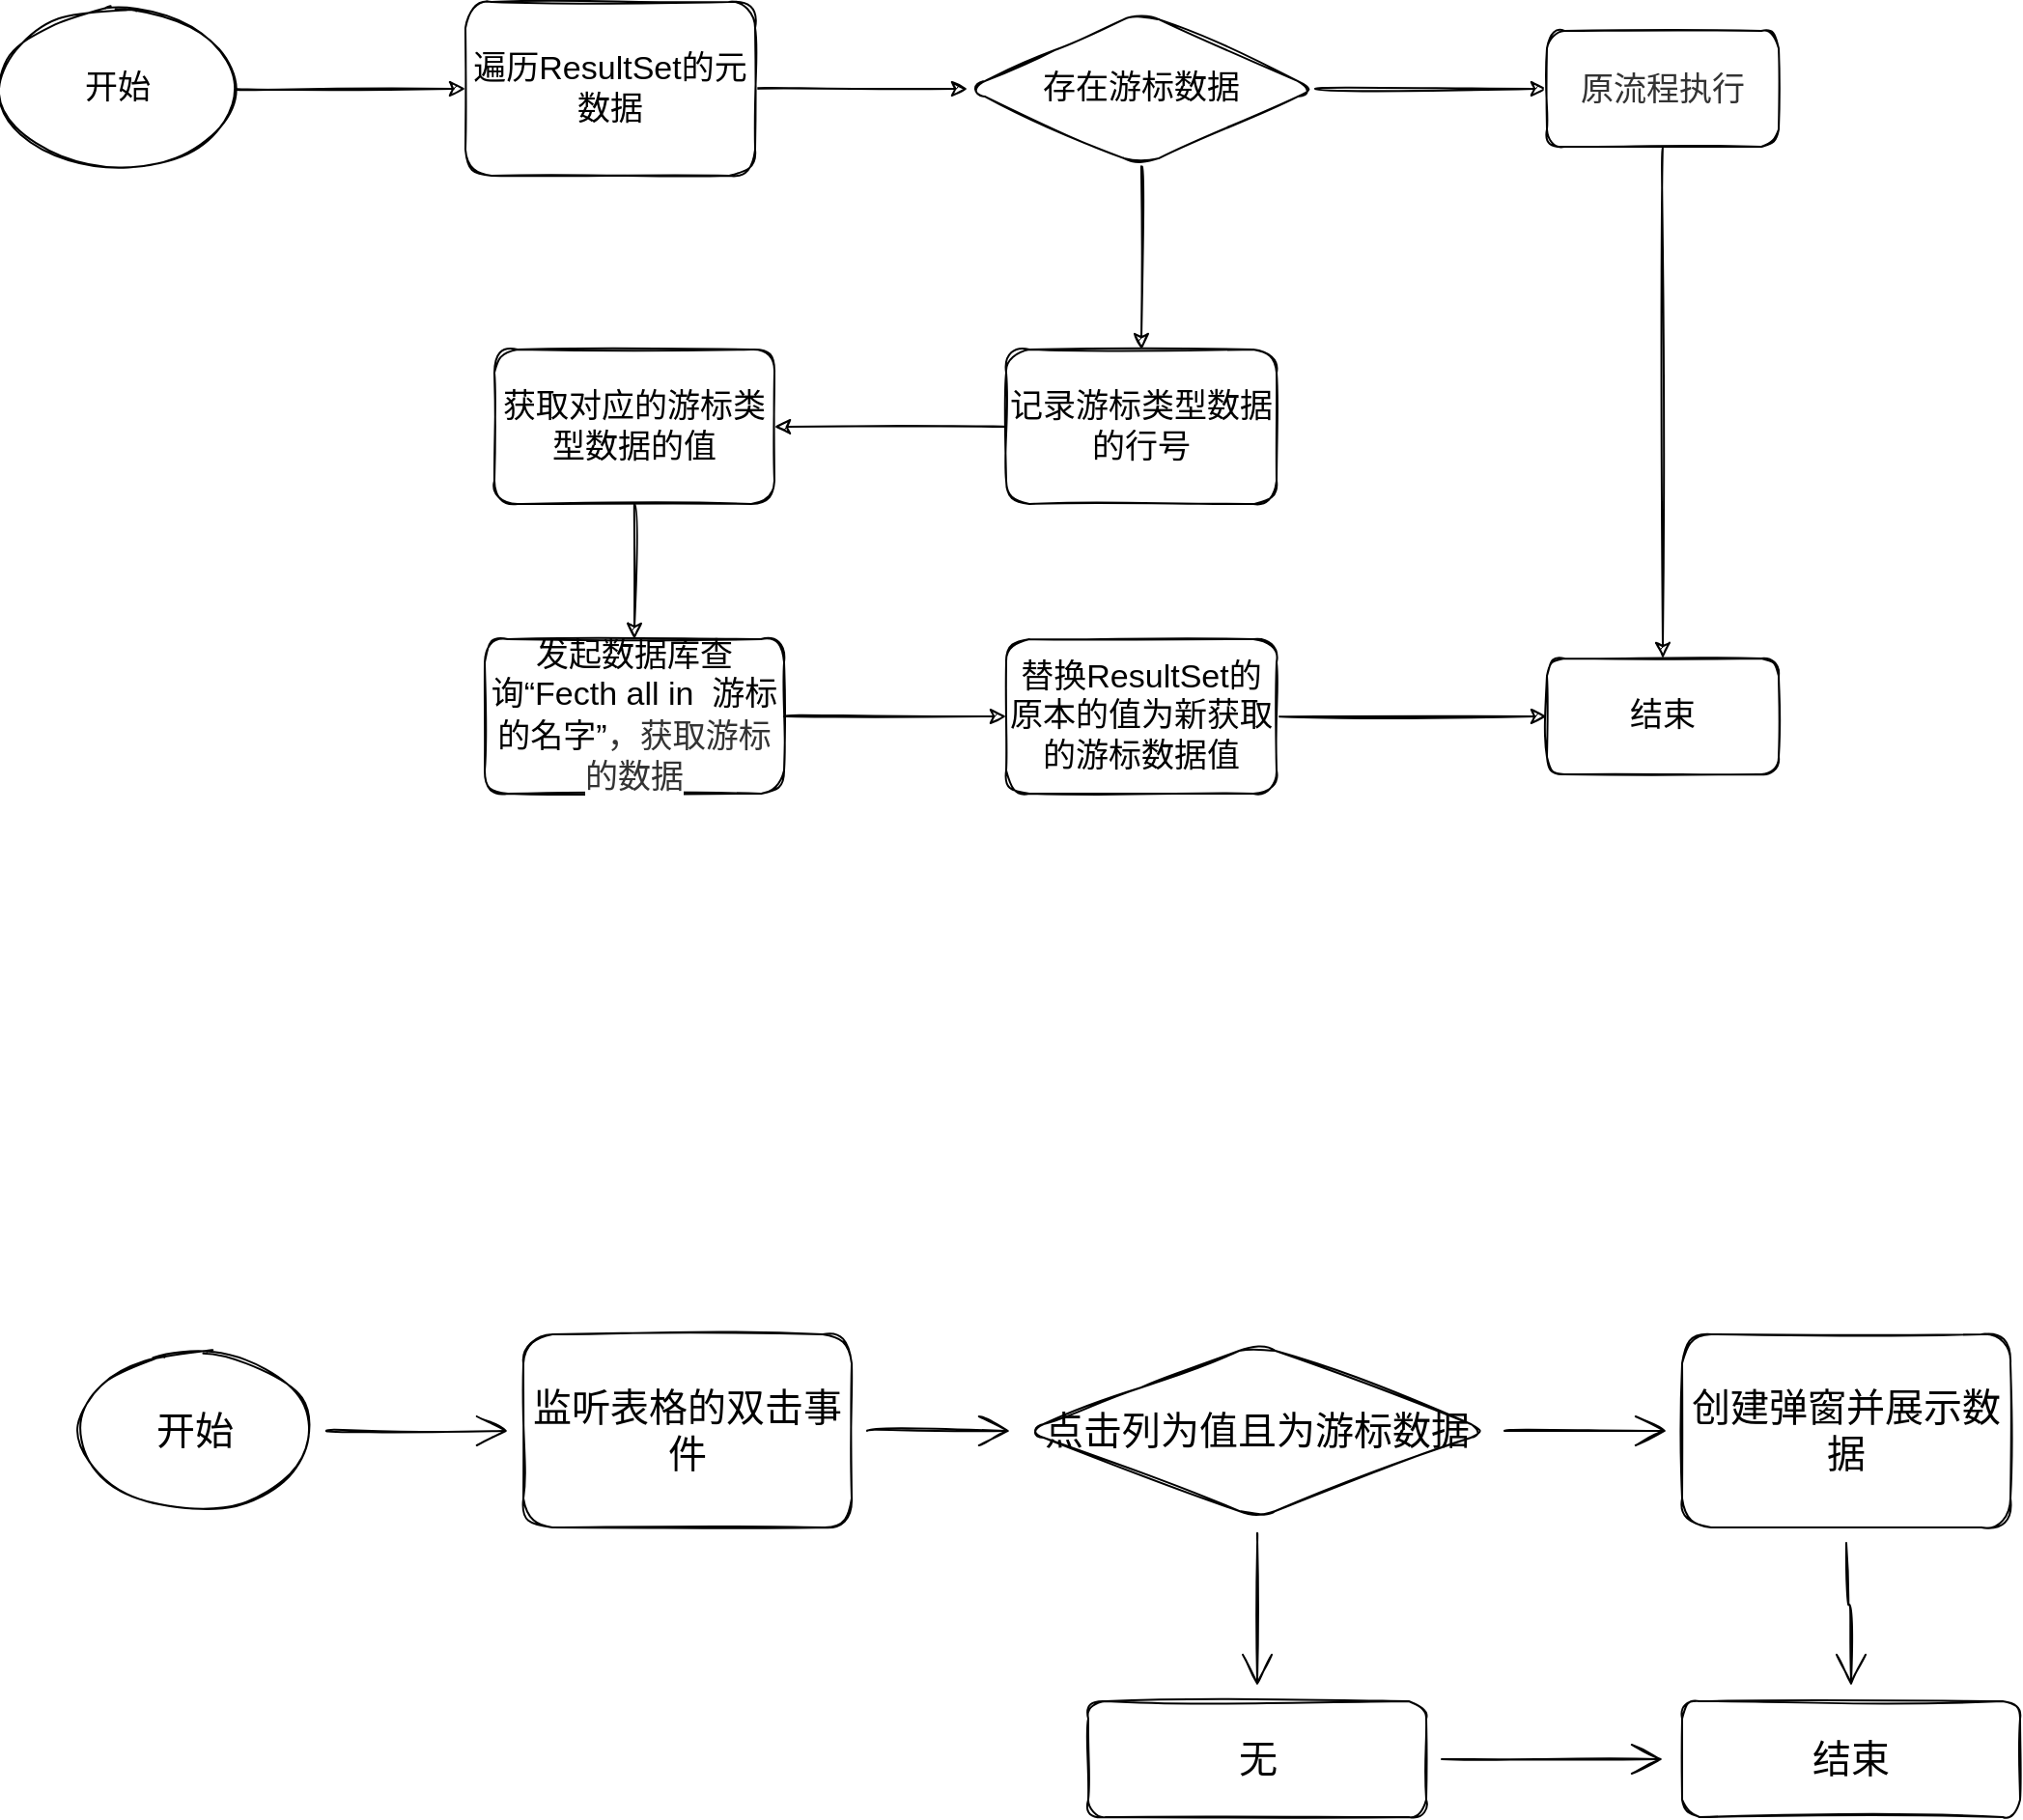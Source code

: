 <mxfile version="20.3.0" type="device"><diagram id="mXOgPF3_n0AhFkfiakoV" name="第 1 页"><mxGraphModel dx="1038" dy="689" grid="1" gridSize="10" guides="1" tooltips="1" connect="1" arrows="1" fold="1" page="1" pageScale="1" pageWidth="3300" pageHeight="2339" math="0" shadow="0"><root><mxCell id="0"/><mxCell id="1" parent="0"/><mxCell id="DB8N9A75vgKSplAR2W-U-12" style="edgeStyle=orthogonalEdgeStyle;rounded=1;orthogonalLoop=1;jettySize=auto;html=1;entryX=0;entryY=0.5;entryDx=0;entryDy=0;fontSize=17;sketch=1;curved=1;" edge="1" parent="1" source="DB8N9A75vgKSplAR2W-U-1" target="DB8N9A75vgKSplAR2W-U-2"><mxGeometry relative="1" as="geometry"/></mxCell><mxCell id="DB8N9A75vgKSplAR2W-U-1" value="开始" style="ellipse;whiteSpace=wrap;html=1;fontSize=17;sketch=1;rounded=1;" vertex="1" parent="1"><mxGeometry x="110" y="285" width="120" height="80" as="geometry"/></mxCell><mxCell id="DB8N9A75vgKSplAR2W-U-14" style="edgeStyle=orthogonalEdgeStyle;rounded=1;orthogonalLoop=1;jettySize=auto;html=1;entryX=0;entryY=0.5;entryDx=0;entryDy=0;fontSize=17;sketch=1;curved=1;" edge="1" parent="1" source="DB8N9A75vgKSplAR2W-U-2" target="DB8N9A75vgKSplAR2W-U-4"><mxGeometry relative="1" as="geometry"/></mxCell><mxCell id="DB8N9A75vgKSplAR2W-U-2" value="遍历ResultSet的元数据" style="rounded=1;whiteSpace=wrap;html=1;fontSize=17;sketch=1;" vertex="1" parent="1"><mxGeometry x="350" y="280" width="150" height="90" as="geometry"/></mxCell><mxCell id="DB8N9A75vgKSplAR2W-U-15" style="edgeStyle=orthogonalEdgeStyle;rounded=1;orthogonalLoop=1;jettySize=auto;html=1;entryX=0;entryY=0.5;entryDx=0;entryDy=0;fontSize=17;sketch=1;curved=1;" edge="1" parent="1" source="DB8N9A75vgKSplAR2W-U-4" target="DB8N9A75vgKSplAR2W-U-5"><mxGeometry relative="1" as="geometry"/></mxCell><mxCell id="DB8N9A75vgKSplAR2W-U-18" style="edgeStyle=orthogonalEdgeStyle;rounded=1;orthogonalLoop=1;jettySize=auto;html=1;entryX=0.5;entryY=0;entryDx=0;entryDy=0;fontSize=17;sketch=1;curved=1;" edge="1" parent="1" source="DB8N9A75vgKSplAR2W-U-4" target="DB8N9A75vgKSplAR2W-U-6"><mxGeometry relative="1" as="geometry"/></mxCell><mxCell id="DB8N9A75vgKSplAR2W-U-4" value="存在游标数据" style="rhombus;whiteSpace=wrap;html=1;fontSize=17;sketch=1;rounded=1;" vertex="1" parent="1"><mxGeometry x="610" y="285" width="180" height="80" as="geometry"/></mxCell><mxCell id="DB8N9A75vgKSplAR2W-U-17" style="edgeStyle=orthogonalEdgeStyle;rounded=1;orthogonalLoop=1;jettySize=auto;html=1;exitX=0.5;exitY=1;exitDx=0;exitDy=0;entryX=0.5;entryY=0;entryDx=0;entryDy=0;fontSize=17;sketch=1;curved=1;" edge="1" parent="1" source="DB8N9A75vgKSplAR2W-U-5" target="DB8N9A75vgKSplAR2W-U-11"><mxGeometry relative="1" as="geometry"/></mxCell><mxCell id="DB8N9A75vgKSplAR2W-U-5" value="&lt;span style=&quot;color: rgb(51, 51, 51); font-family: &amp;quot;Open Sans&amp;quot;, &amp;quot;Clear Sans&amp;quot;, &amp;quot;Helvetica Neue&amp;quot;, Helvetica, Arial, &amp;quot;Segoe UI Emoji&amp;quot;, sans-serif; font-size: 17px; orphans: 4; text-align: start; background-color: rgb(255, 255, 255);&quot;&gt;原流程执行&lt;/span&gt;" style="rounded=1;whiteSpace=wrap;html=1;fontSize=17;sketch=1;" vertex="1" parent="1"><mxGeometry x="910" y="295" width="120" height="60" as="geometry"/></mxCell><mxCell id="DB8N9A75vgKSplAR2W-U-19" style="edgeStyle=orthogonalEdgeStyle;rounded=1;orthogonalLoop=1;jettySize=auto;html=1;entryX=1;entryY=0.5;entryDx=0;entryDy=0;fontSize=17;sketch=1;curved=1;" edge="1" parent="1" source="DB8N9A75vgKSplAR2W-U-6" target="DB8N9A75vgKSplAR2W-U-7"><mxGeometry relative="1" as="geometry"/></mxCell><mxCell id="DB8N9A75vgKSplAR2W-U-6" value="记录游标类型数据的行号" style="rounded=1;whiteSpace=wrap;html=1;fontSize=17;sketch=1;" vertex="1" parent="1"><mxGeometry x="630" y="460" width="140" height="80" as="geometry"/></mxCell><mxCell id="DB8N9A75vgKSplAR2W-U-20" value="" style="edgeStyle=orthogonalEdgeStyle;rounded=1;orthogonalLoop=1;jettySize=auto;html=1;fontSize=17;sketch=1;curved=1;" edge="1" parent="1" source="DB8N9A75vgKSplAR2W-U-7" target="DB8N9A75vgKSplAR2W-U-8"><mxGeometry relative="1" as="geometry"/></mxCell><mxCell id="DB8N9A75vgKSplAR2W-U-7" value="获取对应的游标类型数据的值" style="rounded=1;whiteSpace=wrap;html=1;fontSize=17;sketch=1;" vertex="1" parent="1"><mxGeometry x="365" y="460" width="145" height="80" as="geometry"/></mxCell><mxCell id="DB8N9A75vgKSplAR2W-U-21" value="" style="edgeStyle=orthogonalEdgeStyle;rounded=1;orthogonalLoop=1;jettySize=auto;html=1;fontSize=17;sketch=1;curved=1;" edge="1" parent="1" source="DB8N9A75vgKSplAR2W-U-8" target="DB8N9A75vgKSplAR2W-U-10"><mxGeometry relative="1" as="geometry"/></mxCell><mxCell id="DB8N9A75vgKSplAR2W-U-8" value="&lt;font style=&quot;font-size: 17px;&quot;&gt;发起数据库查询“Fecth all in&amp;nbsp; 游标的名字”&lt;span style=&quot;color: rgb(51, 51, 51); font-family: &amp;quot;Open Sans&amp;quot;, &amp;quot;Clear Sans&amp;quot;, &amp;quot;Helvetica Neue&amp;quot;, Helvetica, Arial, &amp;quot;Segoe UI Emoji&amp;quot;, sans-serif; orphans: 4; text-align: start; background-color: rgb(255, 255, 255); font-size: 17px;&quot;&gt;，获取游标的数据&lt;/span&gt;&lt;/font&gt;" style="rounded=1;whiteSpace=wrap;html=1;fontSize=17;sketch=1;" vertex="1" parent="1"><mxGeometry x="360" y="610" width="155" height="80" as="geometry"/></mxCell><mxCell id="DB8N9A75vgKSplAR2W-U-22" style="edgeStyle=orthogonalEdgeStyle;rounded=1;orthogonalLoop=1;jettySize=auto;html=1;entryX=0;entryY=0.5;entryDx=0;entryDy=0;fontSize=17;sketch=1;curved=1;" edge="1" parent="1" source="DB8N9A75vgKSplAR2W-U-10" target="DB8N9A75vgKSplAR2W-U-11"><mxGeometry relative="1" as="geometry"/></mxCell><mxCell id="DB8N9A75vgKSplAR2W-U-10" value="替换ResultSet的原本的值为新获取的游标数据值" style="rounded=1;whiteSpace=wrap;html=1;fontSize=17;sketch=1;" vertex="1" parent="1"><mxGeometry x="630" y="610" width="140" height="80" as="geometry"/></mxCell><mxCell id="DB8N9A75vgKSplAR2W-U-11" value="结束" style="rounded=1;whiteSpace=wrap;html=1;fontSize=17;sketch=1;" vertex="1" parent="1"><mxGeometry x="910" y="620" width="120" height="60" as="geometry"/></mxCell><mxCell id="DB8N9A75vgKSplAR2W-U-27" value="" style="edgeStyle=orthogonalEdgeStyle;curved=1;rounded=1;sketch=1;hachureGap=4;orthogonalLoop=1;jettySize=auto;html=1;fontFamily=Architects Daughter;fontSource=https%3A%2F%2Ffonts.googleapis.com%2Fcss%3Ffamily%3DArchitects%2BDaughter;fontSize=16;endArrow=open;startSize=14;endSize=14;sourcePerimeterSpacing=8;targetPerimeterSpacing=8;" edge="1" parent="1" source="DB8N9A75vgKSplAR2W-U-23" target="DB8N9A75vgKSplAR2W-U-24"><mxGeometry relative="1" as="geometry"/></mxCell><mxCell id="DB8N9A75vgKSplAR2W-U-23" value="开始" style="ellipse;whiteSpace=wrap;html=1;rounded=1;sketch=1;hachureGap=4;fontFamily=Architects Daughter;fontSource=https%3A%2F%2Ffonts.googleapis.com%2Fcss%3Ffamily%3DArchitects%2BDaughter;fontSize=20;" vertex="1" parent="1"><mxGeometry x="150" y="980" width="120" height="80" as="geometry"/></mxCell><mxCell id="DB8N9A75vgKSplAR2W-U-28" value="" style="edgeStyle=orthogonalEdgeStyle;curved=1;rounded=1;sketch=1;hachureGap=4;orthogonalLoop=1;jettySize=auto;html=1;fontFamily=Architects Daughter;fontSource=https%3A%2F%2Ffonts.googleapis.com%2Fcss%3Ffamily%3DArchitects%2BDaughter;fontSize=16;endArrow=open;startSize=14;endSize=14;sourcePerimeterSpacing=8;targetPerimeterSpacing=8;" edge="1" parent="1" source="DB8N9A75vgKSplAR2W-U-24" target="DB8N9A75vgKSplAR2W-U-25"><mxGeometry relative="1" as="geometry"/></mxCell><mxCell id="DB8N9A75vgKSplAR2W-U-24" value="监听表格的双击事件" style="rounded=1;whiteSpace=wrap;html=1;sketch=1;hachureGap=4;fontFamily=Architects Daughter;fontSource=https%3A%2F%2Ffonts.googleapis.com%2Fcss%3Ffamily%3DArchitects%2BDaughter;fontSize=20;" vertex="1" parent="1"><mxGeometry x="380" y="970" width="170" height="100" as="geometry"/></mxCell><mxCell id="DB8N9A75vgKSplAR2W-U-29" value="" style="edgeStyle=orthogonalEdgeStyle;curved=1;rounded=1;sketch=1;hachureGap=4;orthogonalLoop=1;jettySize=auto;html=1;fontFamily=Architects Daughter;fontSource=https%3A%2F%2Ffonts.googleapis.com%2Fcss%3Ffamily%3DArchitects%2BDaughter;fontSize=16;endArrow=open;startSize=14;endSize=14;sourcePerimeterSpacing=8;targetPerimeterSpacing=8;" edge="1" parent="1" source="DB8N9A75vgKSplAR2W-U-25" target="DB8N9A75vgKSplAR2W-U-26"><mxGeometry relative="1" as="geometry"/></mxCell><mxCell id="DB8N9A75vgKSplAR2W-U-31" value="" style="edgeStyle=orthogonalEdgeStyle;curved=1;rounded=1;sketch=1;hachureGap=4;orthogonalLoop=1;jettySize=auto;html=1;fontFamily=Architects Daughter;fontSource=https%3A%2F%2Ffonts.googleapis.com%2Fcss%3Ffamily%3DArchitects%2BDaughter;fontSize=16;endArrow=open;startSize=14;endSize=14;sourcePerimeterSpacing=8;targetPerimeterSpacing=8;" edge="1" parent="1" source="DB8N9A75vgKSplAR2W-U-25" target="DB8N9A75vgKSplAR2W-U-30"><mxGeometry relative="1" as="geometry"/></mxCell><mxCell id="DB8N9A75vgKSplAR2W-U-25" value="点击列为值且为游标数据" style="rhombus;whiteSpace=wrap;html=1;rounded=1;sketch=1;hachureGap=4;fontFamily=Architects Daughter;fontSource=https%3A%2F%2Ffonts.googleapis.com%2Fcss%3Ffamily%3DArchitects%2BDaughter;fontSize=20;" vertex="1" parent="1"><mxGeometry x="640" y="975" width="240" height="90" as="geometry"/></mxCell><mxCell id="DB8N9A75vgKSplAR2W-U-34" value="" style="edgeStyle=orthogonalEdgeStyle;curved=1;rounded=1;sketch=1;hachureGap=4;orthogonalLoop=1;jettySize=auto;html=1;fontFamily=Architects Daughter;fontSource=https%3A%2F%2Ffonts.googleapis.com%2Fcss%3Ffamily%3DArchitects%2BDaughter;fontSize=16;endArrow=open;startSize=14;endSize=14;sourcePerimeterSpacing=8;targetPerimeterSpacing=8;" edge="1" parent="1" source="DB8N9A75vgKSplAR2W-U-26" target="DB8N9A75vgKSplAR2W-U-33"><mxGeometry relative="1" as="geometry"/></mxCell><mxCell id="DB8N9A75vgKSplAR2W-U-26" value="创建弹窗并展示数据" style="rounded=1;whiteSpace=wrap;html=1;sketch=1;hachureGap=4;fontFamily=Architects Daughter;fontSource=https%3A%2F%2Ffonts.googleapis.com%2Fcss%3Ffamily%3DArchitects%2BDaughter;fontSize=20;" vertex="1" parent="1"><mxGeometry x="980" y="970" width="170" height="100" as="geometry"/></mxCell><mxCell id="DB8N9A75vgKSplAR2W-U-35" style="edgeStyle=orthogonalEdgeStyle;curved=1;rounded=1;sketch=1;hachureGap=4;orthogonalLoop=1;jettySize=auto;html=1;fontFamily=Architects Daughter;fontSource=https%3A%2F%2Ffonts.googleapis.com%2Fcss%3Ffamily%3DArchitects%2BDaughter;fontSize=16;endArrow=open;startSize=14;endSize=14;sourcePerimeterSpacing=8;targetPerimeterSpacing=8;" edge="1" parent="1" source="DB8N9A75vgKSplAR2W-U-30"><mxGeometry relative="1" as="geometry"><mxPoint x="970" y="1190" as="targetPoint"/></mxGeometry></mxCell><mxCell id="DB8N9A75vgKSplAR2W-U-30" value="无" style="rounded=1;whiteSpace=wrap;html=1;sketch=1;hachureGap=4;fontFamily=Architects Daughter;fontSource=https%3A%2F%2Ffonts.googleapis.com%2Fcss%3Ffamily%3DArchitects%2BDaughter;fontSize=20;" vertex="1" parent="1"><mxGeometry x="672.5" y="1160" width="175" height="60" as="geometry"/></mxCell><mxCell id="DB8N9A75vgKSplAR2W-U-33" value="结束" style="rounded=1;whiteSpace=wrap;html=1;sketch=1;hachureGap=4;fontFamily=Architects Daughter;fontSource=https%3A%2F%2Ffonts.googleapis.com%2Fcss%3Ffamily%3DArchitects%2BDaughter;fontSize=20;" vertex="1" parent="1"><mxGeometry x="980" y="1160" width="175" height="60" as="geometry"/></mxCell></root></mxGraphModel></diagram></mxfile>